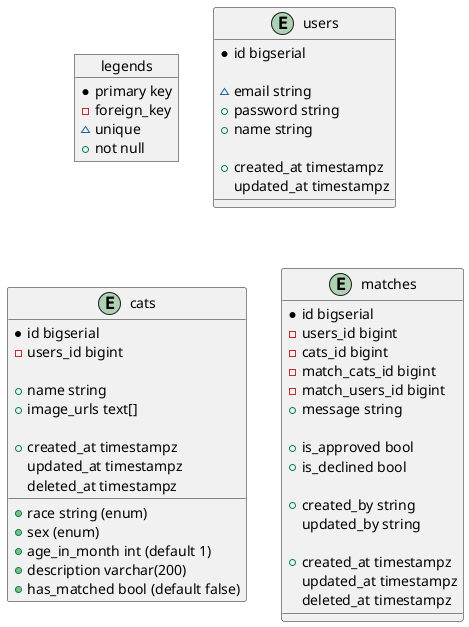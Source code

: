 @startuml
'https://plantuml.com/object-diagram


object legends {
    *primary key
    -foreign_key
    ~unique
    +not null
}

entity users {
    * id bigserial

    ~ email string
    + password string
    + name string

    +created_at timestampz
    updated_at timestampz
}

entity cats {
   * id bigserial
    -users_id bigint

    + name string
    + race string (enum)
    + sex (enum)
    + age_in_month int (default 1)
    + description varchar(200)
    + image_urls text[]
    + has_matched bool (default false)

    +created_at timestampz
    updated_at timestampz
    deleted_at timestampz
}

entity matches {
   * id bigserial
    - users_id bigint
    - cats_id bigint
    - match_cats_id bigint
    - match_users_id bigint
    + message string

    +is_approved bool
    +is_declined bool

    +created_by string
    updated_by string

    +created_at timestampz
    updated_at timestampz
    deleted_at timestampz
}



@enduml
